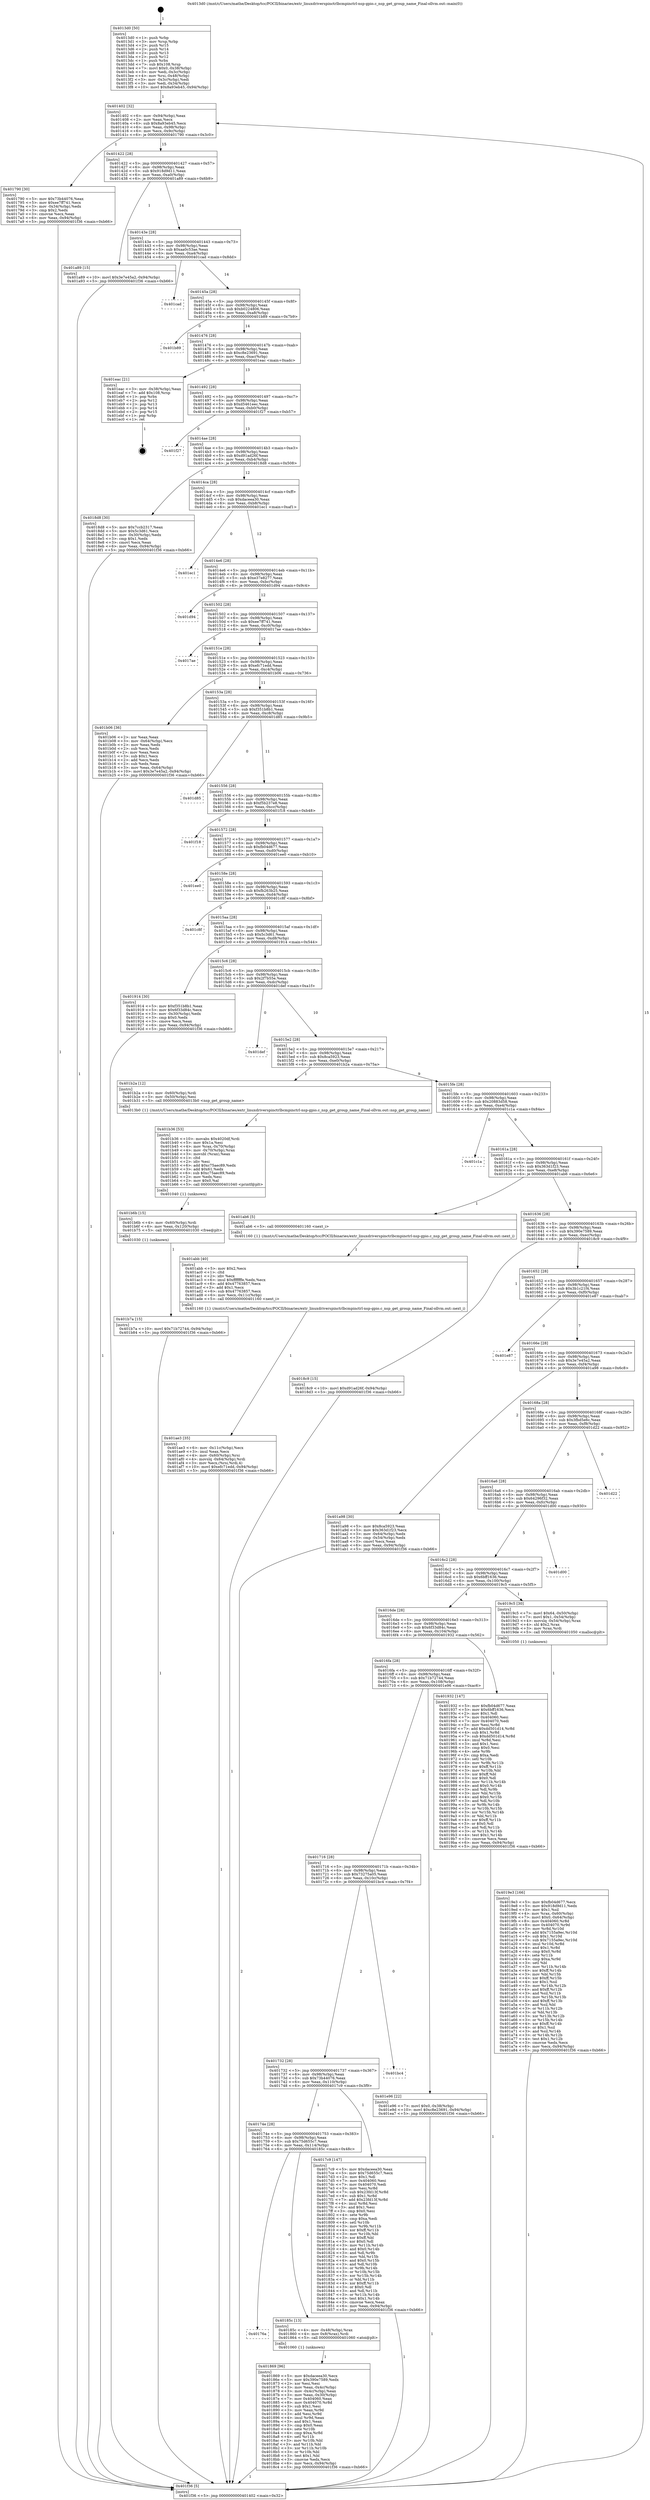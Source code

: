 digraph "0x4013d0" {
  label = "0x4013d0 (/mnt/c/Users/mathe/Desktop/tcc/POCII/binaries/extr_linuxdriverspinctrlbcmpinctrl-nsp-gpio.c_nsp_get_group_name_Final-ollvm.out::main(0))"
  labelloc = "t"
  node[shape=record]

  Entry [label="",width=0.3,height=0.3,shape=circle,fillcolor=black,style=filled]
  "0x401402" [label="{
     0x401402 [32]\l
     | [instrs]\l
     &nbsp;&nbsp;0x401402 \<+6\>: mov -0x94(%rbp),%eax\l
     &nbsp;&nbsp;0x401408 \<+2\>: mov %eax,%ecx\l
     &nbsp;&nbsp;0x40140a \<+6\>: sub $0x8a93eb45,%ecx\l
     &nbsp;&nbsp;0x401410 \<+6\>: mov %eax,-0x98(%rbp)\l
     &nbsp;&nbsp;0x401416 \<+6\>: mov %ecx,-0x9c(%rbp)\l
     &nbsp;&nbsp;0x40141c \<+6\>: je 0000000000401790 \<main+0x3c0\>\l
  }"]
  "0x401790" [label="{
     0x401790 [30]\l
     | [instrs]\l
     &nbsp;&nbsp;0x401790 \<+5\>: mov $0x73b44076,%eax\l
     &nbsp;&nbsp;0x401795 \<+5\>: mov $0xee7ff741,%ecx\l
     &nbsp;&nbsp;0x40179a \<+3\>: mov -0x34(%rbp),%edx\l
     &nbsp;&nbsp;0x40179d \<+3\>: cmp $0x2,%edx\l
     &nbsp;&nbsp;0x4017a0 \<+3\>: cmovne %ecx,%eax\l
     &nbsp;&nbsp;0x4017a3 \<+6\>: mov %eax,-0x94(%rbp)\l
     &nbsp;&nbsp;0x4017a9 \<+5\>: jmp 0000000000401f36 \<main+0xb66\>\l
  }"]
  "0x401422" [label="{
     0x401422 [28]\l
     | [instrs]\l
     &nbsp;&nbsp;0x401422 \<+5\>: jmp 0000000000401427 \<main+0x57\>\l
     &nbsp;&nbsp;0x401427 \<+6\>: mov -0x98(%rbp),%eax\l
     &nbsp;&nbsp;0x40142d \<+5\>: sub $0x918d9d11,%eax\l
     &nbsp;&nbsp;0x401432 \<+6\>: mov %eax,-0xa0(%rbp)\l
     &nbsp;&nbsp;0x401438 \<+6\>: je 0000000000401a89 \<main+0x6b9\>\l
  }"]
  "0x401f36" [label="{
     0x401f36 [5]\l
     | [instrs]\l
     &nbsp;&nbsp;0x401f36 \<+5\>: jmp 0000000000401402 \<main+0x32\>\l
  }"]
  "0x4013d0" [label="{
     0x4013d0 [50]\l
     | [instrs]\l
     &nbsp;&nbsp;0x4013d0 \<+1\>: push %rbp\l
     &nbsp;&nbsp;0x4013d1 \<+3\>: mov %rsp,%rbp\l
     &nbsp;&nbsp;0x4013d4 \<+2\>: push %r15\l
     &nbsp;&nbsp;0x4013d6 \<+2\>: push %r14\l
     &nbsp;&nbsp;0x4013d8 \<+2\>: push %r13\l
     &nbsp;&nbsp;0x4013da \<+2\>: push %r12\l
     &nbsp;&nbsp;0x4013dc \<+1\>: push %rbx\l
     &nbsp;&nbsp;0x4013dd \<+7\>: sub $0x108,%rsp\l
     &nbsp;&nbsp;0x4013e4 \<+7\>: movl $0x0,-0x38(%rbp)\l
     &nbsp;&nbsp;0x4013eb \<+3\>: mov %edi,-0x3c(%rbp)\l
     &nbsp;&nbsp;0x4013ee \<+4\>: mov %rsi,-0x48(%rbp)\l
     &nbsp;&nbsp;0x4013f2 \<+3\>: mov -0x3c(%rbp),%edi\l
     &nbsp;&nbsp;0x4013f5 \<+3\>: mov %edi,-0x34(%rbp)\l
     &nbsp;&nbsp;0x4013f8 \<+10\>: movl $0x8a93eb45,-0x94(%rbp)\l
  }"]
  Exit [label="",width=0.3,height=0.3,shape=circle,fillcolor=black,style=filled,peripheries=2]
  "0x401a89" [label="{
     0x401a89 [15]\l
     | [instrs]\l
     &nbsp;&nbsp;0x401a89 \<+10\>: movl $0x3e7e45a2,-0x94(%rbp)\l
     &nbsp;&nbsp;0x401a93 \<+5\>: jmp 0000000000401f36 \<main+0xb66\>\l
  }"]
  "0x40143e" [label="{
     0x40143e [28]\l
     | [instrs]\l
     &nbsp;&nbsp;0x40143e \<+5\>: jmp 0000000000401443 \<main+0x73\>\l
     &nbsp;&nbsp;0x401443 \<+6\>: mov -0x98(%rbp),%eax\l
     &nbsp;&nbsp;0x401449 \<+5\>: sub $0xaa0c53ae,%eax\l
     &nbsp;&nbsp;0x40144e \<+6\>: mov %eax,-0xa4(%rbp)\l
     &nbsp;&nbsp;0x401454 \<+6\>: je 0000000000401cad \<main+0x8dd\>\l
  }"]
  "0x401b7a" [label="{
     0x401b7a [15]\l
     | [instrs]\l
     &nbsp;&nbsp;0x401b7a \<+10\>: movl $0x71b72744,-0x94(%rbp)\l
     &nbsp;&nbsp;0x401b84 \<+5\>: jmp 0000000000401f36 \<main+0xb66\>\l
  }"]
  "0x401cad" [label="{
     0x401cad\l
  }", style=dashed]
  "0x40145a" [label="{
     0x40145a [28]\l
     | [instrs]\l
     &nbsp;&nbsp;0x40145a \<+5\>: jmp 000000000040145f \<main+0x8f\>\l
     &nbsp;&nbsp;0x40145f \<+6\>: mov -0x98(%rbp),%eax\l
     &nbsp;&nbsp;0x401465 \<+5\>: sub $0xb0224806,%eax\l
     &nbsp;&nbsp;0x40146a \<+6\>: mov %eax,-0xa8(%rbp)\l
     &nbsp;&nbsp;0x401470 \<+6\>: je 0000000000401b89 \<main+0x7b9\>\l
  }"]
  "0x401b6b" [label="{
     0x401b6b [15]\l
     | [instrs]\l
     &nbsp;&nbsp;0x401b6b \<+4\>: mov -0x60(%rbp),%rdi\l
     &nbsp;&nbsp;0x401b6f \<+6\>: mov %eax,-0x120(%rbp)\l
     &nbsp;&nbsp;0x401b75 \<+5\>: call 0000000000401030 \<free@plt\>\l
     | [calls]\l
     &nbsp;&nbsp;0x401030 \{1\} (unknown)\l
  }"]
  "0x401b89" [label="{
     0x401b89\l
  }", style=dashed]
  "0x401476" [label="{
     0x401476 [28]\l
     | [instrs]\l
     &nbsp;&nbsp;0x401476 \<+5\>: jmp 000000000040147b \<main+0xab\>\l
     &nbsp;&nbsp;0x40147b \<+6\>: mov -0x98(%rbp),%eax\l
     &nbsp;&nbsp;0x401481 \<+5\>: sub $0xc8e23691,%eax\l
     &nbsp;&nbsp;0x401486 \<+6\>: mov %eax,-0xac(%rbp)\l
     &nbsp;&nbsp;0x40148c \<+6\>: je 0000000000401eac \<main+0xadc\>\l
  }"]
  "0x401b36" [label="{
     0x401b36 [53]\l
     | [instrs]\l
     &nbsp;&nbsp;0x401b36 \<+10\>: movabs $0x4020df,%rdi\l
     &nbsp;&nbsp;0x401b40 \<+5\>: mov $0x1a,%esi\l
     &nbsp;&nbsp;0x401b45 \<+4\>: mov %rax,-0x70(%rbp)\l
     &nbsp;&nbsp;0x401b49 \<+4\>: mov -0x70(%rbp),%rax\l
     &nbsp;&nbsp;0x401b4d \<+3\>: movsbl (%rax),%eax\l
     &nbsp;&nbsp;0x401b50 \<+1\>: cltd\l
     &nbsp;&nbsp;0x401b51 \<+2\>: idiv %esi\l
     &nbsp;&nbsp;0x401b53 \<+6\>: add $0xc75aec89,%edx\l
     &nbsp;&nbsp;0x401b59 \<+3\>: add $0x61,%edx\l
     &nbsp;&nbsp;0x401b5c \<+6\>: sub $0xc75aec89,%edx\l
     &nbsp;&nbsp;0x401b62 \<+2\>: mov %edx,%esi\l
     &nbsp;&nbsp;0x401b64 \<+2\>: mov $0x0,%al\l
     &nbsp;&nbsp;0x401b66 \<+5\>: call 0000000000401040 \<printf@plt\>\l
     | [calls]\l
     &nbsp;&nbsp;0x401040 \{1\} (unknown)\l
  }"]
  "0x401eac" [label="{
     0x401eac [21]\l
     | [instrs]\l
     &nbsp;&nbsp;0x401eac \<+3\>: mov -0x38(%rbp),%eax\l
     &nbsp;&nbsp;0x401eaf \<+7\>: add $0x108,%rsp\l
     &nbsp;&nbsp;0x401eb6 \<+1\>: pop %rbx\l
     &nbsp;&nbsp;0x401eb7 \<+2\>: pop %r12\l
     &nbsp;&nbsp;0x401eb9 \<+2\>: pop %r13\l
     &nbsp;&nbsp;0x401ebb \<+2\>: pop %r14\l
     &nbsp;&nbsp;0x401ebd \<+2\>: pop %r15\l
     &nbsp;&nbsp;0x401ebf \<+1\>: pop %rbp\l
     &nbsp;&nbsp;0x401ec0 \<+1\>: ret\l
  }"]
  "0x401492" [label="{
     0x401492 [28]\l
     | [instrs]\l
     &nbsp;&nbsp;0x401492 \<+5\>: jmp 0000000000401497 \<main+0xc7\>\l
     &nbsp;&nbsp;0x401497 \<+6\>: mov -0x98(%rbp),%eax\l
     &nbsp;&nbsp;0x40149d \<+5\>: sub $0xd5461eec,%eax\l
     &nbsp;&nbsp;0x4014a2 \<+6\>: mov %eax,-0xb0(%rbp)\l
     &nbsp;&nbsp;0x4014a8 \<+6\>: je 0000000000401f27 \<main+0xb57\>\l
  }"]
  "0x401ae3" [label="{
     0x401ae3 [35]\l
     | [instrs]\l
     &nbsp;&nbsp;0x401ae3 \<+6\>: mov -0x11c(%rbp),%ecx\l
     &nbsp;&nbsp;0x401ae9 \<+3\>: imul %eax,%ecx\l
     &nbsp;&nbsp;0x401aec \<+4\>: mov -0x60(%rbp),%rsi\l
     &nbsp;&nbsp;0x401af0 \<+4\>: movslq -0x64(%rbp),%rdi\l
     &nbsp;&nbsp;0x401af4 \<+3\>: mov %ecx,(%rsi,%rdi,4)\l
     &nbsp;&nbsp;0x401af7 \<+10\>: movl $0xefc71edd,-0x94(%rbp)\l
     &nbsp;&nbsp;0x401b01 \<+5\>: jmp 0000000000401f36 \<main+0xb66\>\l
  }"]
  "0x401f27" [label="{
     0x401f27\l
  }", style=dashed]
  "0x4014ae" [label="{
     0x4014ae [28]\l
     | [instrs]\l
     &nbsp;&nbsp;0x4014ae \<+5\>: jmp 00000000004014b3 \<main+0xe3\>\l
     &nbsp;&nbsp;0x4014b3 \<+6\>: mov -0x98(%rbp),%eax\l
     &nbsp;&nbsp;0x4014b9 \<+5\>: sub $0xd91ad26f,%eax\l
     &nbsp;&nbsp;0x4014be \<+6\>: mov %eax,-0xb4(%rbp)\l
     &nbsp;&nbsp;0x4014c4 \<+6\>: je 00000000004018d8 \<main+0x508\>\l
  }"]
  "0x401abb" [label="{
     0x401abb [40]\l
     | [instrs]\l
     &nbsp;&nbsp;0x401abb \<+5\>: mov $0x2,%ecx\l
     &nbsp;&nbsp;0x401ac0 \<+1\>: cltd\l
     &nbsp;&nbsp;0x401ac1 \<+2\>: idiv %ecx\l
     &nbsp;&nbsp;0x401ac3 \<+6\>: imul $0xfffffffe,%edx,%ecx\l
     &nbsp;&nbsp;0x401ac9 \<+6\>: add $0x47763857,%ecx\l
     &nbsp;&nbsp;0x401acf \<+3\>: add $0x1,%ecx\l
     &nbsp;&nbsp;0x401ad2 \<+6\>: sub $0x47763857,%ecx\l
     &nbsp;&nbsp;0x401ad8 \<+6\>: mov %ecx,-0x11c(%rbp)\l
     &nbsp;&nbsp;0x401ade \<+5\>: call 0000000000401160 \<next_i\>\l
     | [calls]\l
     &nbsp;&nbsp;0x401160 \{1\} (/mnt/c/Users/mathe/Desktop/tcc/POCII/binaries/extr_linuxdriverspinctrlbcmpinctrl-nsp-gpio.c_nsp_get_group_name_Final-ollvm.out::next_i)\l
  }"]
  "0x4018d8" [label="{
     0x4018d8 [30]\l
     | [instrs]\l
     &nbsp;&nbsp;0x4018d8 \<+5\>: mov $0x7ccb2317,%eax\l
     &nbsp;&nbsp;0x4018dd \<+5\>: mov $0x5c3d61,%ecx\l
     &nbsp;&nbsp;0x4018e2 \<+3\>: mov -0x30(%rbp),%edx\l
     &nbsp;&nbsp;0x4018e5 \<+3\>: cmp $0x1,%edx\l
     &nbsp;&nbsp;0x4018e8 \<+3\>: cmovl %ecx,%eax\l
     &nbsp;&nbsp;0x4018eb \<+6\>: mov %eax,-0x94(%rbp)\l
     &nbsp;&nbsp;0x4018f1 \<+5\>: jmp 0000000000401f36 \<main+0xb66\>\l
  }"]
  "0x4014ca" [label="{
     0x4014ca [28]\l
     | [instrs]\l
     &nbsp;&nbsp;0x4014ca \<+5\>: jmp 00000000004014cf \<main+0xff\>\l
     &nbsp;&nbsp;0x4014cf \<+6\>: mov -0x98(%rbp),%eax\l
     &nbsp;&nbsp;0x4014d5 \<+5\>: sub $0xdaceea30,%eax\l
     &nbsp;&nbsp;0x4014da \<+6\>: mov %eax,-0xb8(%rbp)\l
     &nbsp;&nbsp;0x4014e0 \<+6\>: je 0000000000401ec1 \<main+0xaf1\>\l
  }"]
  "0x4019e3" [label="{
     0x4019e3 [166]\l
     | [instrs]\l
     &nbsp;&nbsp;0x4019e3 \<+5\>: mov $0xfb04d677,%ecx\l
     &nbsp;&nbsp;0x4019e8 \<+5\>: mov $0x918d9d11,%edx\l
     &nbsp;&nbsp;0x4019ed \<+3\>: mov $0x1,%sil\l
     &nbsp;&nbsp;0x4019f0 \<+4\>: mov %rax,-0x60(%rbp)\l
     &nbsp;&nbsp;0x4019f4 \<+7\>: movl $0x0,-0x64(%rbp)\l
     &nbsp;&nbsp;0x4019fb \<+8\>: mov 0x404060,%r8d\l
     &nbsp;&nbsp;0x401a03 \<+8\>: mov 0x404070,%r9d\l
     &nbsp;&nbsp;0x401a0b \<+3\>: mov %r8d,%r10d\l
     &nbsp;&nbsp;0x401a0e \<+7\>: add $0x7155a9ec,%r10d\l
     &nbsp;&nbsp;0x401a15 \<+4\>: sub $0x1,%r10d\l
     &nbsp;&nbsp;0x401a19 \<+7\>: sub $0x7155a9ec,%r10d\l
     &nbsp;&nbsp;0x401a20 \<+4\>: imul %r10d,%r8d\l
     &nbsp;&nbsp;0x401a24 \<+4\>: and $0x1,%r8d\l
     &nbsp;&nbsp;0x401a28 \<+4\>: cmp $0x0,%r8d\l
     &nbsp;&nbsp;0x401a2c \<+4\>: sete %r11b\l
     &nbsp;&nbsp;0x401a30 \<+4\>: cmp $0xa,%r9d\l
     &nbsp;&nbsp;0x401a34 \<+3\>: setl %bl\l
     &nbsp;&nbsp;0x401a37 \<+3\>: mov %r11b,%r14b\l
     &nbsp;&nbsp;0x401a3a \<+4\>: xor $0xff,%r14b\l
     &nbsp;&nbsp;0x401a3e \<+3\>: mov %bl,%r15b\l
     &nbsp;&nbsp;0x401a41 \<+4\>: xor $0xff,%r15b\l
     &nbsp;&nbsp;0x401a45 \<+4\>: xor $0x1,%sil\l
     &nbsp;&nbsp;0x401a49 \<+3\>: mov %r14b,%r12b\l
     &nbsp;&nbsp;0x401a4c \<+4\>: and $0xff,%r12b\l
     &nbsp;&nbsp;0x401a50 \<+3\>: and %sil,%r11b\l
     &nbsp;&nbsp;0x401a53 \<+3\>: mov %r15b,%r13b\l
     &nbsp;&nbsp;0x401a56 \<+4\>: and $0xff,%r13b\l
     &nbsp;&nbsp;0x401a5a \<+3\>: and %sil,%bl\l
     &nbsp;&nbsp;0x401a5d \<+3\>: or %r11b,%r12b\l
     &nbsp;&nbsp;0x401a60 \<+3\>: or %bl,%r13b\l
     &nbsp;&nbsp;0x401a63 \<+3\>: xor %r13b,%r12b\l
     &nbsp;&nbsp;0x401a66 \<+3\>: or %r15b,%r14b\l
     &nbsp;&nbsp;0x401a69 \<+4\>: xor $0xff,%r14b\l
     &nbsp;&nbsp;0x401a6d \<+4\>: or $0x1,%sil\l
     &nbsp;&nbsp;0x401a71 \<+3\>: and %sil,%r14b\l
     &nbsp;&nbsp;0x401a74 \<+3\>: or %r14b,%r12b\l
     &nbsp;&nbsp;0x401a77 \<+4\>: test $0x1,%r12b\l
     &nbsp;&nbsp;0x401a7b \<+3\>: cmovne %edx,%ecx\l
     &nbsp;&nbsp;0x401a7e \<+6\>: mov %ecx,-0x94(%rbp)\l
     &nbsp;&nbsp;0x401a84 \<+5\>: jmp 0000000000401f36 \<main+0xb66\>\l
  }"]
  "0x401ec1" [label="{
     0x401ec1\l
  }", style=dashed]
  "0x4014e6" [label="{
     0x4014e6 [28]\l
     | [instrs]\l
     &nbsp;&nbsp;0x4014e6 \<+5\>: jmp 00000000004014eb \<main+0x11b\>\l
     &nbsp;&nbsp;0x4014eb \<+6\>: mov -0x98(%rbp),%eax\l
     &nbsp;&nbsp;0x4014f1 \<+5\>: sub $0xe37e8277,%eax\l
     &nbsp;&nbsp;0x4014f6 \<+6\>: mov %eax,-0xbc(%rbp)\l
     &nbsp;&nbsp;0x4014fc \<+6\>: je 0000000000401d94 \<main+0x9c4\>\l
  }"]
  "0x401869" [label="{
     0x401869 [96]\l
     | [instrs]\l
     &nbsp;&nbsp;0x401869 \<+5\>: mov $0xdaceea30,%ecx\l
     &nbsp;&nbsp;0x40186e \<+5\>: mov $0x390e7589,%edx\l
     &nbsp;&nbsp;0x401873 \<+2\>: xor %esi,%esi\l
     &nbsp;&nbsp;0x401875 \<+3\>: mov %eax,-0x4c(%rbp)\l
     &nbsp;&nbsp;0x401878 \<+3\>: mov -0x4c(%rbp),%eax\l
     &nbsp;&nbsp;0x40187b \<+3\>: mov %eax,-0x30(%rbp)\l
     &nbsp;&nbsp;0x40187e \<+7\>: mov 0x404060,%eax\l
     &nbsp;&nbsp;0x401885 \<+8\>: mov 0x404070,%r8d\l
     &nbsp;&nbsp;0x40188d \<+3\>: sub $0x1,%esi\l
     &nbsp;&nbsp;0x401890 \<+3\>: mov %eax,%r9d\l
     &nbsp;&nbsp;0x401893 \<+3\>: add %esi,%r9d\l
     &nbsp;&nbsp;0x401896 \<+4\>: imul %r9d,%eax\l
     &nbsp;&nbsp;0x40189a \<+3\>: and $0x1,%eax\l
     &nbsp;&nbsp;0x40189d \<+3\>: cmp $0x0,%eax\l
     &nbsp;&nbsp;0x4018a0 \<+4\>: sete %r10b\l
     &nbsp;&nbsp;0x4018a4 \<+4\>: cmp $0xa,%r8d\l
     &nbsp;&nbsp;0x4018a8 \<+4\>: setl %r11b\l
     &nbsp;&nbsp;0x4018ac \<+3\>: mov %r10b,%bl\l
     &nbsp;&nbsp;0x4018af \<+3\>: and %r11b,%bl\l
     &nbsp;&nbsp;0x4018b2 \<+3\>: xor %r11b,%r10b\l
     &nbsp;&nbsp;0x4018b5 \<+3\>: or %r10b,%bl\l
     &nbsp;&nbsp;0x4018b8 \<+3\>: test $0x1,%bl\l
     &nbsp;&nbsp;0x4018bb \<+3\>: cmovne %edx,%ecx\l
     &nbsp;&nbsp;0x4018be \<+6\>: mov %ecx,-0x94(%rbp)\l
     &nbsp;&nbsp;0x4018c4 \<+5\>: jmp 0000000000401f36 \<main+0xb66\>\l
  }"]
  "0x401d94" [label="{
     0x401d94\l
  }", style=dashed]
  "0x401502" [label="{
     0x401502 [28]\l
     | [instrs]\l
     &nbsp;&nbsp;0x401502 \<+5\>: jmp 0000000000401507 \<main+0x137\>\l
     &nbsp;&nbsp;0x401507 \<+6\>: mov -0x98(%rbp),%eax\l
     &nbsp;&nbsp;0x40150d \<+5\>: sub $0xee7ff741,%eax\l
     &nbsp;&nbsp;0x401512 \<+6\>: mov %eax,-0xc0(%rbp)\l
     &nbsp;&nbsp;0x401518 \<+6\>: je 00000000004017ae \<main+0x3de\>\l
  }"]
  "0x40176a" [label="{
     0x40176a\l
  }", style=dashed]
  "0x4017ae" [label="{
     0x4017ae\l
  }", style=dashed]
  "0x40151e" [label="{
     0x40151e [28]\l
     | [instrs]\l
     &nbsp;&nbsp;0x40151e \<+5\>: jmp 0000000000401523 \<main+0x153\>\l
     &nbsp;&nbsp;0x401523 \<+6\>: mov -0x98(%rbp),%eax\l
     &nbsp;&nbsp;0x401529 \<+5\>: sub $0xefc71edd,%eax\l
     &nbsp;&nbsp;0x40152e \<+6\>: mov %eax,-0xc4(%rbp)\l
     &nbsp;&nbsp;0x401534 \<+6\>: je 0000000000401b06 \<main+0x736\>\l
  }"]
  "0x40185c" [label="{
     0x40185c [13]\l
     | [instrs]\l
     &nbsp;&nbsp;0x40185c \<+4\>: mov -0x48(%rbp),%rax\l
     &nbsp;&nbsp;0x401860 \<+4\>: mov 0x8(%rax),%rdi\l
     &nbsp;&nbsp;0x401864 \<+5\>: call 0000000000401060 \<atoi@plt\>\l
     | [calls]\l
     &nbsp;&nbsp;0x401060 \{1\} (unknown)\l
  }"]
  "0x401b06" [label="{
     0x401b06 [36]\l
     | [instrs]\l
     &nbsp;&nbsp;0x401b06 \<+2\>: xor %eax,%eax\l
     &nbsp;&nbsp;0x401b08 \<+3\>: mov -0x64(%rbp),%ecx\l
     &nbsp;&nbsp;0x401b0b \<+2\>: mov %eax,%edx\l
     &nbsp;&nbsp;0x401b0d \<+2\>: sub %ecx,%edx\l
     &nbsp;&nbsp;0x401b0f \<+2\>: mov %eax,%ecx\l
     &nbsp;&nbsp;0x401b11 \<+3\>: sub $0x1,%ecx\l
     &nbsp;&nbsp;0x401b14 \<+2\>: add %ecx,%edx\l
     &nbsp;&nbsp;0x401b16 \<+2\>: sub %edx,%eax\l
     &nbsp;&nbsp;0x401b18 \<+3\>: mov %eax,-0x64(%rbp)\l
     &nbsp;&nbsp;0x401b1b \<+10\>: movl $0x3e7e45a2,-0x94(%rbp)\l
     &nbsp;&nbsp;0x401b25 \<+5\>: jmp 0000000000401f36 \<main+0xb66\>\l
  }"]
  "0x40153a" [label="{
     0x40153a [28]\l
     | [instrs]\l
     &nbsp;&nbsp;0x40153a \<+5\>: jmp 000000000040153f \<main+0x16f\>\l
     &nbsp;&nbsp;0x40153f \<+6\>: mov -0x98(%rbp),%eax\l
     &nbsp;&nbsp;0x401545 \<+5\>: sub $0xf351b8b1,%eax\l
     &nbsp;&nbsp;0x40154a \<+6\>: mov %eax,-0xc8(%rbp)\l
     &nbsp;&nbsp;0x401550 \<+6\>: je 0000000000401d85 \<main+0x9b5\>\l
  }"]
  "0x40174e" [label="{
     0x40174e [28]\l
     | [instrs]\l
     &nbsp;&nbsp;0x40174e \<+5\>: jmp 0000000000401753 \<main+0x383\>\l
     &nbsp;&nbsp;0x401753 \<+6\>: mov -0x98(%rbp),%eax\l
     &nbsp;&nbsp;0x401759 \<+5\>: sub $0x75d655c7,%eax\l
     &nbsp;&nbsp;0x40175e \<+6\>: mov %eax,-0x114(%rbp)\l
     &nbsp;&nbsp;0x401764 \<+6\>: je 000000000040185c \<main+0x48c\>\l
  }"]
  "0x401d85" [label="{
     0x401d85\l
  }", style=dashed]
  "0x401556" [label="{
     0x401556 [28]\l
     | [instrs]\l
     &nbsp;&nbsp;0x401556 \<+5\>: jmp 000000000040155b \<main+0x18b\>\l
     &nbsp;&nbsp;0x40155b \<+6\>: mov -0x98(%rbp),%eax\l
     &nbsp;&nbsp;0x401561 \<+5\>: sub $0xf5b237e8,%eax\l
     &nbsp;&nbsp;0x401566 \<+6\>: mov %eax,-0xcc(%rbp)\l
     &nbsp;&nbsp;0x40156c \<+6\>: je 0000000000401f18 \<main+0xb48\>\l
  }"]
  "0x4017c9" [label="{
     0x4017c9 [147]\l
     | [instrs]\l
     &nbsp;&nbsp;0x4017c9 \<+5\>: mov $0xdaceea30,%eax\l
     &nbsp;&nbsp;0x4017ce \<+5\>: mov $0x75d655c7,%ecx\l
     &nbsp;&nbsp;0x4017d3 \<+2\>: mov $0x1,%dl\l
     &nbsp;&nbsp;0x4017d5 \<+7\>: mov 0x404060,%esi\l
     &nbsp;&nbsp;0x4017dc \<+7\>: mov 0x404070,%edi\l
     &nbsp;&nbsp;0x4017e3 \<+3\>: mov %esi,%r8d\l
     &nbsp;&nbsp;0x4017e6 \<+7\>: sub $0x23fd13f,%r8d\l
     &nbsp;&nbsp;0x4017ed \<+4\>: sub $0x1,%r8d\l
     &nbsp;&nbsp;0x4017f1 \<+7\>: add $0x23fd13f,%r8d\l
     &nbsp;&nbsp;0x4017f8 \<+4\>: imul %r8d,%esi\l
     &nbsp;&nbsp;0x4017fc \<+3\>: and $0x1,%esi\l
     &nbsp;&nbsp;0x4017ff \<+3\>: cmp $0x0,%esi\l
     &nbsp;&nbsp;0x401802 \<+4\>: sete %r9b\l
     &nbsp;&nbsp;0x401806 \<+3\>: cmp $0xa,%edi\l
     &nbsp;&nbsp;0x401809 \<+4\>: setl %r10b\l
     &nbsp;&nbsp;0x40180d \<+3\>: mov %r9b,%r11b\l
     &nbsp;&nbsp;0x401810 \<+4\>: xor $0xff,%r11b\l
     &nbsp;&nbsp;0x401814 \<+3\>: mov %r10b,%bl\l
     &nbsp;&nbsp;0x401817 \<+3\>: xor $0xff,%bl\l
     &nbsp;&nbsp;0x40181a \<+3\>: xor $0x0,%dl\l
     &nbsp;&nbsp;0x40181d \<+3\>: mov %r11b,%r14b\l
     &nbsp;&nbsp;0x401820 \<+4\>: and $0x0,%r14b\l
     &nbsp;&nbsp;0x401824 \<+3\>: and %dl,%r9b\l
     &nbsp;&nbsp;0x401827 \<+3\>: mov %bl,%r15b\l
     &nbsp;&nbsp;0x40182a \<+4\>: and $0x0,%r15b\l
     &nbsp;&nbsp;0x40182e \<+3\>: and %dl,%r10b\l
     &nbsp;&nbsp;0x401831 \<+3\>: or %r9b,%r14b\l
     &nbsp;&nbsp;0x401834 \<+3\>: or %r10b,%r15b\l
     &nbsp;&nbsp;0x401837 \<+3\>: xor %r15b,%r14b\l
     &nbsp;&nbsp;0x40183a \<+3\>: or %bl,%r11b\l
     &nbsp;&nbsp;0x40183d \<+4\>: xor $0xff,%r11b\l
     &nbsp;&nbsp;0x401841 \<+3\>: or $0x0,%dl\l
     &nbsp;&nbsp;0x401844 \<+3\>: and %dl,%r11b\l
     &nbsp;&nbsp;0x401847 \<+3\>: or %r11b,%r14b\l
     &nbsp;&nbsp;0x40184a \<+4\>: test $0x1,%r14b\l
     &nbsp;&nbsp;0x40184e \<+3\>: cmovne %ecx,%eax\l
     &nbsp;&nbsp;0x401851 \<+6\>: mov %eax,-0x94(%rbp)\l
     &nbsp;&nbsp;0x401857 \<+5\>: jmp 0000000000401f36 \<main+0xb66\>\l
  }"]
  "0x401f18" [label="{
     0x401f18\l
  }", style=dashed]
  "0x401572" [label="{
     0x401572 [28]\l
     | [instrs]\l
     &nbsp;&nbsp;0x401572 \<+5\>: jmp 0000000000401577 \<main+0x1a7\>\l
     &nbsp;&nbsp;0x401577 \<+6\>: mov -0x98(%rbp),%eax\l
     &nbsp;&nbsp;0x40157d \<+5\>: sub $0xfb04d677,%eax\l
     &nbsp;&nbsp;0x401582 \<+6\>: mov %eax,-0xd0(%rbp)\l
     &nbsp;&nbsp;0x401588 \<+6\>: je 0000000000401ee0 \<main+0xb10\>\l
  }"]
  "0x401732" [label="{
     0x401732 [28]\l
     | [instrs]\l
     &nbsp;&nbsp;0x401732 \<+5\>: jmp 0000000000401737 \<main+0x367\>\l
     &nbsp;&nbsp;0x401737 \<+6\>: mov -0x98(%rbp),%eax\l
     &nbsp;&nbsp;0x40173d \<+5\>: sub $0x73b44076,%eax\l
     &nbsp;&nbsp;0x401742 \<+6\>: mov %eax,-0x110(%rbp)\l
     &nbsp;&nbsp;0x401748 \<+6\>: je 00000000004017c9 \<main+0x3f9\>\l
  }"]
  "0x401ee0" [label="{
     0x401ee0\l
  }", style=dashed]
  "0x40158e" [label="{
     0x40158e [28]\l
     | [instrs]\l
     &nbsp;&nbsp;0x40158e \<+5\>: jmp 0000000000401593 \<main+0x1c3\>\l
     &nbsp;&nbsp;0x401593 \<+6\>: mov -0x98(%rbp),%eax\l
     &nbsp;&nbsp;0x401599 \<+5\>: sub $0xfb263b25,%eax\l
     &nbsp;&nbsp;0x40159e \<+6\>: mov %eax,-0xd4(%rbp)\l
     &nbsp;&nbsp;0x4015a4 \<+6\>: je 0000000000401c8f \<main+0x8bf\>\l
  }"]
  "0x401bc4" [label="{
     0x401bc4\l
  }", style=dashed]
  "0x401c8f" [label="{
     0x401c8f\l
  }", style=dashed]
  "0x4015aa" [label="{
     0x4015aa [28]\l
     | [instrs]\l
     &nbsp;&nbsp;0x4015aa \<+5\>: jmp 00000000004015af \<main+0x1df\>\l
     &nbsp;&nbsp;0x4015af \<+6\>: mov -0x98(%rbp),%eax\l
     &nbsp;&nbsp;0x4015b5 \<+5\>: sub $0x5c3d61,%eax\l
     &nbsp;&nbsp;0x4015ba \<+6\>: mov %eax,-0xd8(%rbp)\l
     &nbsp;&nbsp;0x4015c0 \<+6\>: je 0000000000401914 \<main+0x544\>\l
  }"]
  "0x401716" [label="{
     0x401716 [28]\l
     | [instrs]\l
     &nbsp;&nbsp;0x401716 \<+5\>: jmp 000000000040171b \<main+0x34b\>\l
     &nbsp;&nbsp;0x40171b \<+6\>: mov -0x98(%rbp),%eax\l
     &nbsp;&nbsp;0x401721 \<+5\>: sub $0x73275a05,%eax\l
     &nbsp;&nbsp;0x401726 \<+6\>: mov %eax,-0x10c(%rbp)\l
     &nbsp;&nbsp;0x40172c \<+6\>: je 0000000000401bc4 \<main+0x7f4\>\l
  }"]
  "0x401914" [label="{
     0x401914 [30]\l
     | [instrs]\l
     &nbsp;&nbsp;0x401914 \<+5\>: mov $0xf351b8b1,%eax\l
     &nbsp;&nbsp;0x401919 \<+5\>: mov $0x6f33d84c,%ecx\l
     &nbsp;&nbsp;0x40191e \<+3\>: mov -0x30(%rbp),%edx\l
     &nbsp;&nbsp;0x401921 \<+3\>: cmp $0x0,%edx\l
     &nbsp;&nbsp;0x401924 \<+3\>: cmove %ecx,%eax\l
     &nbsp;&nbsp;0x401927 \<+6\>: mov %eax,-0x94(%rbp)\l
     &nbsp;&nbsp;0x40192d \<+5\>: jmp 0000000000401f36 \<main+0xb66\>\l
  }"]
  "0x4015c6" [label="{
     0x4015c6 [28]\l
     | [instrs]\l
     &nbsp;&nbsp;0x4015c6 \<+5\>: jmp 00000000004015cb \<main+0x1fb\>\l
     &nbsp;&nbsp;0x4015cb \<+6\>: mov -0x98(%rbp),%eax\l
     &nbsp;&nbsp;0x4015d1 \<+5\>: sub $0x2f7b55e,%eax\l
     &nbsp;&nbsp;0x4015d6 \<+6\>: mov %eax,-0xdc(%rbp)\l
     &nbsp;&nbsp;0x4015dc \<+6\>: je 0000000000401def \<main+0xa1f\>\l
  }"]
  "0x401e96" [label="{
     0x401e96 [22]\l
     | [instrs]\l
     &nbsp;&nbsp;0x401e96 \<+7\>: movl $0x0,-0x38(%rbp)\l
     &nbsp;&nbsp;0x401e9d \<+10\>: movl $0xc8e23691,-0x94(%rbp)\l
     &nbsp;&nbsp;0x401ea7 \<+5\>: jmp 0000000000401f36 \<main+0xb66\>\l
  }"]
  "0x401def" [label="{
     0x401def\l
  }", style=dashed]
  "0x4015e2" [label="{
     0x4015e2 [28]\l
     | [instrs]\l
     &nbsp;&nbsp;0x4015e2 \<+5\>: jmp 00000000004015e7 \<main+0x217\>\l
     &nbsp;&nbsp;0x4015e7 \<+6\>: mov -0x98(%rbp),%eax\l
     &nbsp;&nbsp;0x4015ed \<+5\>: sub $0x8ca5923,%eax\l
     &nbsp;&nbsp;0x4015f2 \<+6\>: mov %eax,-0xe0(%rbp)\l
     &nbsp;&nbsp;0x4015f8 \<+6\>: je 0000000000401b2a \<main+0x75a\>\l
  }"]
  "0x4016fa" [label="{
     0x4016fa [28]\l
     | [instrs]\l
     &nbsp;&nbsp;0x4016fa \<+5\>: jmp 00000000004016ff \<main+0x32f\>\l
     &nbsp;&nbsp;0x4016ff \<+6\>: mov -0x98(%rbp),%eax\l
     &nbsp;&nbsp;0x401705 \<+5\>: sub $0x71b72744,%eax\l
     &nbsp;&nbsp;0x40170a \<+6\>: mov %eax,-0x108(%rbp)\l
     &nbsp;&nbsp;0x401710 \<+6\>: je 0000000000401e96 \<main+0xac6\>\l
  }"]
  "0x401b2a" [label="{
     0x401b2a [12]\l
     | [instrs]\l
     &nbsp;&nbsp;0x401b2a \<+4\>: mov -0x60(%rbp),%rdi\l
     &nbsp;&nbsp;0x401b2e \<+3\>: mov -0x50(%rbp),%esi\l
     &nbsp;&nbsp;0x401b31 \<+5\>: call 00000000004013b0 \<nsp_get_group_name\>\l
     | [calls]\l
     &nbsp;&nbsp;0x4013b0 \{1\} (/mnt/c/Users/mathe/Desktop/tcc/POCII/binaries/extr_linuxdriverspinctrlbcmpinctrl-nsp-gpio.c_nsp_get_group_name_Final-ollvm.out::nsp_get_group_name)\l
  }"]
  "0x4015fe" [label="{
     0x4015fe [28]\l
     | [instrs]\l
     &nbsp;&nbsp;0x4015fe \<+5\>: jmp 0000000000401603 \<main+0x233\>\l
     &nbsp;&nbsp;0x401603 \<+6\>: mov -0x98(%rbp),%eax\l
     &nbsp;&nbsp;0x401609 \<+5\>: sub $0x20883d58,%eax\l
     &nbsp;&nbsp;0x40160e \<+6\>: mov %eax,-0xe4(%rbp)\l
     &nbsp;&nbsp;0x401614 \<+6\>: je 0000000000401c1a \<main+0x84a\>\l
  }"]
  "0x401932" [label="{
     0x401932 [147]\l
     | [instrs]\l
     &nbsp;&nbsp;0x401932 \<+5\>: mov $0xfb04d677,%eax\l
     &nbsp;&nbsp;0x401937 \<+5\>: mov $0x6bff1636,%ecx\l
     &nbsp;&nbsp;0x40193c \<+2\>: mov $0x1,%dl\l
     &nbsp;&nbsp;0x40193e \<+7\>: mov 0x404060,%esi\l
     &nbsp;&nbsp;0x401945 \<+7\>: mov 0x404070,%edi\l
     &nbsp;&nbsp;0x40194c \<+3\>: mov %esi,%r8d\l
     &nbsp;&nbsp;0x40194f \<+7\>: add $0xdd501d14,%r8d\l
     &nbsp;&nbsp;0x401956 \<+4\>: sub $0x1,%r8d\l
     &nbsp;&nbsp;0x40195a \<+7\>: sub $0xdd501d14,%r8d\l
     &nbsp;&nbsp;0x401961 \<+4\>: imul %r8d,%esi\l
     &nbsp;&nbsp;0x401965 \<+3\>: and $0x1,%esi\l
     &nbsp;&nbsp;0x401968 \<+3\>: cmp $0x0,%esi\l
     &nbsp;&nbsp;0x40196b \<+4\>: sete %r9b\l
     &nbsp;&nbsp;0x40196f \<+3\>: cmp $0xa,%edi\l
     &nbsp;&nbsp;0x401972 \<+4\>: setl %r10b\l
     &nbsp;&nbsp;0x401976 \<+3\>: mov %r9b,%r11b\l
     &nbsp;&nbsp;0x401979 \<+4\>: xor $0xff,%r11b\l
     &nbsp;&nbsp;0x40197d \<+3\>: mov %r10b,%bl\l
     &nbsp;&nbsp;0x401980 \<+3\>: xor $0xff,%bl\l
     &nbsp;&nbsp;0x401983 \<+3\>: xor $0x0,%dl\l
     &nbsp;&nbsp;0x401986 \<+3\>: mov %r11b,%r14b\l
     &nbsp;&nbsp;0x401989 \<+4\>: and $0x0,%r14b\l
     &nbsp;&nbsp;0x40198d \<+3\>: and %dl,%r9b\l
     &nbsp;&nbsp;0x401990 \<+3\>: mov %bl,%r15b\l
     &nbsp;&nbsp;0x401993 \<+4\>: and $0x0,%r15b\l
     &nbsp;&nbsp;0x401997 \<+3\>: and %dl,%r10b\l
     &nbsp;&nbsp;0x40199a \<+3\>: or %r9b,%r14b\l
     &nbsp;&nbsp;0x40199d \<+3\>: or %r10b,%r15b\l
     &nbsp;&nbsp;0x4019a0 \<+3\>: xor %r15b,%r14b\l
     &nbsp;&nbsp;0x4019a3 \<+3\>: or %bl,%r11b\l
     &nbsp;&nbsp;0x4019a6 \<+4\>: xor $0xff,%r11b\l
     &nbsp;&nbsp;0x4019aa \<+3\>: or $0x0,%dl\l
     &nbsp;&nbsp;0x4019ad \<+3\>: and %dl,%r11b\l
     &nbsp;&nbsp;0x4019b0 \<+3\>: or %r11b,%r14b\l
     &nbsp;&nbsp;0x4019b3 \<+4\>: test $0x1,%r14b\l
     &nbsp;&nbsp;0x4019b7 \<+3\>: cmovne %ecx,%eax\l
     &nbsp;&nbsp;0x4019ba \<+6\>: mov %eax,-0x94(%rbp)\l
     &nbsp;&nbsp;0x4019c0 \<+5\>: jmp 0000000000401f36 \<main+0xb66\>\l
  }"]
  "0x401c1a" [label="{
     0x401c1a\l
  }", style=dashed]
  "0x40161a" [label="{
     0x40161a [28]\l
     | [instrs]\l
     &nbsp;&nbsp;0x40161a \<+5\>: jmp 000000000040161f \<main+0x24f\>\l
     &nbsp;&nbsp;0x40161f \<+6\>: mov -0x98(%rbp),%eax\l
     &nbsp;&nbsp;0x401625 \<+5\>: sub $0x363d1f23,%eax\l
     &nbsp;&nbsp;0x40162a \<+6\>: mov %eax,-0xe8(%rbp)\l
     &nbsp;&nbsp;0x401630 \<+6\>: je 0000000000401ab6 \<main+0x6e6\>\l
  }"]
  "0x4016de" [label="{
     0x4016de [28]\l
     | [instrs]\l
     &nbsp;&nbsp;0x4016de \<+5\>: jmp 00000000004016e3 \<main+0x313\>\l
     &nbsp;&nbsp;0x4016e3 \<+6\>: mov -0x98(%rbp),%eax\l
     &nbsp;&nbsp;0x4016e9 \<+5\>: sub $0x6f33d84c,%eax\l
     &nbsp;&nbsp;0x4016ee \<+6\>: mov %eax,-0x104(%rbp)\l
     &nbsp;&nbsp;0x4016f4 \<+6\>: je 0000000000401932 \<main+0x562\>\l
  }"]
  "0x401ab6" [label="{
     0x401ab6 [5]\l
     | [instrs]\l
     &nbsp;&nbsp;0x401ab6 \<+5\>: call 0000000000401160 \<next_i\>\l
     | [calls]\l
     &nbsp;&nbsp;0x401160 \{1\} (/mnt/c/Users/mathe/Desktop/tcc/POCII/binaries/extr_linuxdriverspinctrlbcmpinctrl-nsp-gpio.c_nsp_get_group_name_Final-ollvm.out::next_i)\l
  }"]
  "0x401636" [label="{
     0x401636 [28]\l
     | [instrs]\l
     &nbsp;&nbsp;0x401636 \<+5\>: jmp 000000000040163b \<main+0x26b\>\l
     &nbsp;&nbsp;0x40163b \<+6\>: mov -0x98(%rbp),%eax\l
     &nbsp;&nbsp;0x401641 \<+5\>: sub $0x390e7589,%eax\l
     &nbsp;&nbsp;0x401646 \<+6\>: mov %eax,-0xec(%rbp)\l
     &nbsp;&nbsp;0x40164c \<+6\>: je 00000000004018c9 \<main+0x4f9\>\l
  }"]
  "0x4019c5" [label="{
     0x4019c5 [30]\l
     | [instrs]\l
     &nbsp;&nbsp;0x4019c5 \<+7\>: movl $0x64,-0x50(%rbp)\l
     &nbsp;&nbsp;0x4019cc \<+7\>: movl $0x1,-0x54(%rbp)\l
     &nbsp;&nbsp;0x4019d3 \<+4\>: movslq -0x54(%rbp),%rax\l
     &nbsp;&nbsp;0x4019d7 \<+4\>: shl $0x2,%rax\l
     &nbsp;&nbsp;0x4019db \<+3\>: mov %rax,%rdi\l
     &nbsp;&nbsp;0x4019de \<+5\>: call 0000000000401050 \<malloc@plt\>\l
     | [calls]\l
     &nbsp;&nbsp;0x401050 \{1\} (unknown)\l
  }"]
  "0x4018c9" [label="{
     0x4018c9 [15]\l
     | [instrs]\l
     &nbsp;&nbsp;0x4018c9 \<+10\>: movl $0xd91ad26f,-0x94(%rbp)\l
     &nbsp;&nbsp;0x4018d3 \<+5\>: jmp 0000000000401f36 \<main+0xb66\>\l
  }"]
  "0x401652" [label="{
     0x401652 [28]\l
     | [instrs]\l
     &nbsp;&nbsp;0x401652 \<+5\>: jmp 0000000000401657 \<main+0x287\>\l
     &nbsp;&nbsp;0x401657 \<+6\>: mov -0x98(%rbp),%eax\l
     &nbsp;&nbsp;0x40165d \<+5\>: sub $0x3b1c21f4,%eax\l
     &nbsp;&nbsp;0x401662 \<+6\>: mov %eax,-0xf0(%rbp)\l
     &nbsp;&nbsp;0x401668 \<+6\>: je 0000000000401e87 \<main+0xab7\>\l
  }"]
  "0x4016c2" [label="{
     0x4016c2 [28]\l
     | [instrs]\l
     &nbsp;&nbsp;0x4016c2 \<+5\>: jmp 00000000004016c7 \<main+0x2f7\>\l
     &nbsp;&nbsp;0x4016c7 \<+6\>: mov -0x98(%rbp),%eax\l
     &nbsp;&nbsp;0x4016cd \<+5\>: sub $0x6bff1636,%eax\l
     &nbsp;&nbsp;0x4016d2 \<+6\>: mov %eax,-0x100(%rbp)\l
     &nbsp;&nbsp;0x4016d8 \<+6\>: je 00000000004019c5 \<main+0x5f5\>\l
  }"]
  "0x401e87" [label="{
     0x401e87\l
  }", style=dashed]
  "0x40166e" [label="{
     0x40166e [28]\l
     | [instrs]\l
     &nbsp;&nbsp;0x40166e \<+5\>: jmp 0000000000401673 \<main+0x2a3\>\l
     &nbsp;&nbsp;0x401673 \<+6\>: mov -0x98(%rbp),%eax\l
     &nbsp;&nbsp;0x401679 \<+5\>: sub $0x3e7e45a2,%eax\l
     &nbsp;&nbsp;0x40167e \<+6\>: mov %eax,-0xf4(%rbp)\l
     &nbsp;&nbsp;0x401684 \<+6\>: je 0000000000401a98 \<main+0x6c8\>\l
  }"]
  "0x401d00" [label="{
     0x401d00\l
  }", style=dashed]
  "0x401a98" [label="{
     0x401a98 [30]\l
     | [instrs]\l
     &nbsp;&nbsp;0x401a98 \<+5\>: mov $0x8ca5923,%eax\l
     &nbsp;&nbsp;0x401a9d \<+5\>: mov $0x363d1f23,%ecx\l
     &nbsp;&nbsp;0x401aa2 \<+3\>: mov -0x64(%rbp),%edx\l
     &nbsp;&nbsp;0x401aa5 \<+3\>: cmp -0x54(%rbp),%edx\l
     &nbsp;&nbsp;0x401aa8 \<+3\>: cmovl %ecx,%eax\l
     &nbsp;&nbsp;0x401aab \<+6\>: mov %eax,-0x94(%rbp)\l
     &nbsp;&nbsp;0x401ab1 \<+5\>: jmp 0000000000401f36 \<main+0xb66\>\l
  }"]
  "0x40168a" [label="{
     0x40168a [28]\l
     | [instrs]\l
     &nbsp;&nbsp;0x40168a \<+5\>: jmp 000000000040168f \<main+0x2bf\>\l
     &nbsp;&nbsp;0x40168f \<+6\>: mov -0x98(%rbp),%eax\l
     &nbsp;&nbsp;0x401695 \<+5\>: sub $0x3fbd5e6c,%eax\l
     &nbsp;&nbsp;0x40169a \<+6\>: mov %eax,-0xf8(%rbp)\l
     &nbsp;&nbsp;0x4016a0 \<+6\>: je 0000000000401d22 \<main+0x952\>\l
  }"]
  "0x4016a6" [label="{
     0x4016a6 [28]\l
     | [instrs]\l
     &nbsp;&nbsp;0x4016a6 \<+5\>: jmp 00000000004016ab \<main+0x2db\>\l
     &nbsp;&nbsp;0x4016ab \<+6\>: mov -0x98(%rbp),%eax\l
     &nbsp;&nbsp;0x4016b1 \<+5\>: sub $0x64296f32,%eax\l
     &nbsp;&nbsp;0x4016b6 \<+6\>: mov %eax,-0xfc(%rbp)\l
     &nbsp;&nbsp;0x4016bc \<+6\>: je 0000000000401d00 \<main+0x930\>\l
  }"]
  "0x401d22" [label="{
     0x401d22\l
  }", style=dashed]
  Entry -> "0x4013d0" [label=" 1"]
  "0x401402" -> "0x401790" [label=" 1"]
  "0x401402" -> "0x401422" [label=" 15"]
  "0x401790" -> "0x401f36" [label=" 1"]
  "0x4013d0" -> "0x401402" [label=" 1"]
  "0x401f36" -> "0x401402" [label=" 15"]
  "0x401eac" -> Exit [label=" 1"]
  "0x401422" -> "0x401a89" [label=" 1"]
  "0x401422" -> "0x40143e" [label=" 14"]
  "0x401e96" -> "0x401f36" [label=" 1"]
  "0x40143e" -> "0x401cad" [label=" 0"]
  "0x40143e" -> "0x40145a" [label=" 14"]
  "0x401b7a" -> "0x401f36" [label=" 1"]
  "0x40145a" -> "0x401b89" [label=" 0"]
  "0x40145a" -> "0x401476" [label=" 14"]
  "0x401b6b" -> "0x401b7a" [label=" 1"]
  "0x401476" -> "0x401eac" [label=" 1"]
  "0x401476" -> "0x401492" [label=" 13"]
  "0x401b36" -> "0x401b6b" [label=" 1"]
  "0x401492" -> "0x401f27" [label=" 0"]
  "0x401492" -> "0x4014ae" [label=" 13"]
  "0x401b2a" -> "0x401b36" [label=" 1"]
  "0x4014ae" -> "0x4018d8" [label=" 1"]
  "0x4014ae" -> "0x4014ca" [label=" 12"]
  "0x401b06" -> "0x401f36" [label=" 1"]
  "0x4014ca" -> "0x401ec1" [label=" 0"]
  "0x4014ca" -> "0x4014e6" [label=" 12"]
  "0x401ae3" -> "0x401f36" [label=" 1"]
  "0x4014e6" -> "0x401d94" [label=" 0"]
  "0x4014e6" -> "0x401502" [label=" 12"]
  "0x401abb" -> "0x401ae3" [label=" 1"]
  "0x401502" -> "0x4017ae" [label=" 0"]
  "0x401502" -> "0x40151e" [label=" 12"]
  "0x401ab6" -> "0x401abb" [label=" 1"]
  "0x40151e" -> "0x401b06" [label=" 1"]
  "0x40151e" -> "0x40153a" [label=" 11"]
  "0x401a98" -> "0x401f36" [label=" 2"]
  "0x40153a" -> "0x401d85" [label=" 0"]
  "0x40153a" -> "0x401556" [label=" 11"]
  "0x4019e3" -> "0x401f36" [label=" 1"]
  "0x401556" -> "0x401f18" [label=" 0"]
  "0x401556" -> "0x401572" [label=" 11"]
  "0x4019c5" -> "0x4019e3" [label=" 1"]
  "0x401572" -> "0x401ee0" [label=" 0"]
  "0x401572" -> "0x40158e" [label=" 11"]
  "0x401914" -> "0x401f36" [label=" 1"]
  "0x40158e" -> "0x401c8f" [label=" 0"]
  "0x40158e" -> "0x4015aa" [label=" 11"]
  "0x4018d8" -> "0x401f36" [label=" 1"]
  "0x4015aa" -> "0x401914" [label=" 1"]
  "0x4015aa" -> "0x4015c6" [label=" 10"]
  "0x401869" -> "0x401f36" [label=" 1"]
  "0x4015c6" -> "0x401def" [label=" 0"]
  "0x4015c6" -> "0x4015e2" [label=" 10"]
  "0x40185c" -> "0x401869" [label=" 1"]
  "0x4015e2" -> "0x401b2a" [label=" 1"]
  "0x4015e2" -> "0x4015fe" [label=" 9"]
  "0x40174e" -> "0x40185c" [label=" 1"]
  "0x4015fe" -> "0x401c1a" [label=" 0"]
  "0x4015fe" -> "0x40161a" [label=" 9"]
  "0x401a89" -> "0x401f36" [label=" 1"]
  "0x40161a" -> "0x401ab6" [label=" 1"]
  "0x40161a" -> "0x401636" [label=" 8"]
  "0x401732" -> "0x40174e" [label=" 1"]
  "0x401636" -> "0x4018c9" [label=" 1"]
  "0x401636" -> "0x401652" [label=" 7"]
  "0x401732" -> "0x4017c9" [label=" 1"]
  "0x401652" -> "0x401e87" [label=" 0"]
  "0x401652" -> "0x40166e" [label=" 7"]
  "0x401716" -> "0x401732" [label=" 2"]
  "0x40166e" -> "0x401a98" [label=" 2"]
  "0x40166e" -> "0x40168a" [label=" 5"]
  "0x401716" -> "0x401bc4" [label=" 0"]
  "0x40168a" -> "0x401d22" [label=" 0"]
  "0x40168a" -> "0x4016a6" [label=" 5"]
  "0x4018c9" -> "0x401f36" [label=" 1"]
  "0x4016a6" -> "0x401d00" [label=" 0"]
  "0x4016a6" -> "0x4016c2" [label=" 5"]
  "0x401932" -> "0x401f36" [label=" 1"]
  "0x4016c2" -> "0x4019c5" [label=" 1"]
  "0x4016c2" -> "0x4016de" [label=" 4"]
  "0x4017c9" -> "0x401f36" [label=" 1"]
  "0x4016de" -> "0x401932" [label=" 1"]
  "0x4016de" -> "0x4016fa" [label=" 3"]
  "0x40174e" -> "0x40176a" [label=" 0"]
  "0x4016fa" -> "0x401e96" [label=" 1"]
  "0x4016fa" -> "0x401716" [label=" 2"]
}
